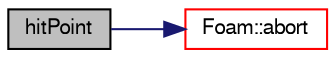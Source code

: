 digraph "hitPoint"
{
  bgcolor="transparent";
  edge [fontname="FreeSans",fontsize="10",labelfontname="FreeSans",labelfontsize="10"];
  node [fontname="FreeSans",fontsize="10",shape=record];
  rankdir="LR";
  Node258 [label="hitPoint",height=0.2,width=0.4,color="black", fillcolor="grey75", style="filled", fontcolor="black"];
  Node258 -> Node259 [color="midnightblue",fontsize="10",style="solid",fontname="FreeSans"];
  Node259 [label="Foam::abort",height=0.2,width=0.4,color="red",URL="$a21124.html#a447107a607d03e417307c203fa5fb44b"];
}
